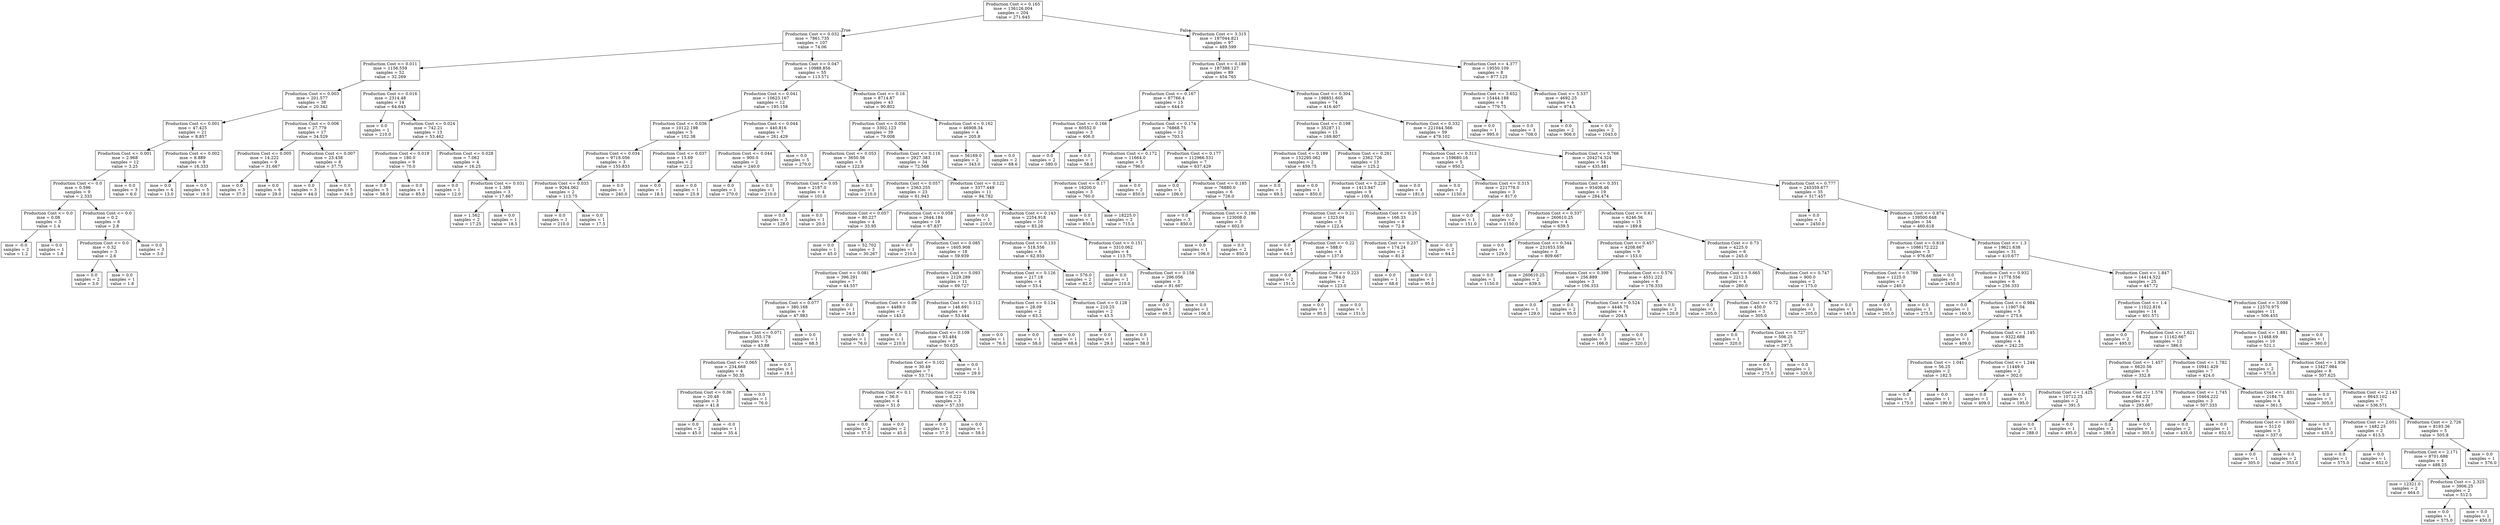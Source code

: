 digraph Tree {
node [shape=box] ;
0 [label="Production Cost <= 0.165\nmse = 136126.004\nsamples = 204\nvalue = 271.645"] ;
1 [label="Production Cost <= 0.032\nmse = 7861.735\nsamples = 107\nvalue = 74.06"] ;
0 -> 1 [labeldistance=2.5, labelangle=45, headlabel="True"] ;
2 [label="Production Cost <= 0.011\nmse = 1156.559\nsamples = 52\nvalue = 32.269"] ;
1 -> 2 ;
3 [label="Production Cost <= 0.003\nmse = 201.577\nsamples = 38\nvalue = 20.342"] ;
2 -> 3 ;
4 [label="Production Cost <= 0.001\nmse = 47.425\nsamples = 21\nvalue = 8.857"] ;
3 -> 4 ;
5 [label="Production Cost <= 0.001\nmse = 2.968\nsamples = 12\nvalue = 3.25"] ;
4 -> 5 ;
6 [label="Production Cost <= 0.0\nmse = 0.596\nsamples = 9\nvalue = 2.333"] ;
5 -> 6 ;
7 [label="Production Cost <= 0.0\nmse = 0.08\nsamples = 3\nvalue = 1.4"] ;
6 -> 7 ;
8 [label="mse = -0.0\nsamples = 2\nvalue = 1.2"] ;
7 -> 8 ;
9 [label="mse = 0.0\nsamples = 1\nvalue = 1.8"] ;
7 -> 9 ;
10 [label="Production Cost <= 0.0\nmse = 0.2\nsamples = 6\nvalue = 2.8"] ;
6 -> 10 ;
11 [label="Production Cost <= 0.0\nmse = 0.32\nsamples = 3\nvalue = 2.6"] ;
10 -> 11 ;
12 [label="mse = 0.0\nsamples = 2\nvalue = 3.0"] ;
11 -> 12 ;
13 [label="mse = 0.0\nsamples = 1\nvalue = 1.8"] ;
11 -> 13 ;
14 [label="mse = 0.0\nsamples = 3\nvalue = 3.0"] ;
10 -> 14 ;
15 [label="mse = 0.0\nsamples = 3\nvalue = 6.0"] ;
5 -> 15 ;
16 [label="Production Cost <= 0.002\nmse = 8.889\nsamples = 9\nvalue = 16.333"] ;
4 -> 16 ;
17 [label="mse = 0.0\nsamples = 4\nvalue = 13.0"] ;
16 -> 17 ;
18 [label="mse = 0.0\nsamples = 5\nvalue = 19.0"] ;
16 -> 18 ;
19 [label="Production Cost <= 0.006\nmse = 27.779\nsamples = 17\nvalue = 34.529"] ;
3 -> 19 ;
20 [label="Production Cost <= 0.005\nmse = 14.222\nsamples = 9\nvalue = 31.667"] ;
19 -> 20 ;
21 [label="mse = 0.0\nsamples = 3\nvalue = 37.0"] ;
20 -> 21 ;
22 [label="mse = 0.0\nsamples = 6\nvalue = 29.0"] ;
20 -> 22 ;
23 [label="Production Cost <= 0.007\nmse = 23.438\nsamples = 8\nvalue = 37.75"] ;
19 -> 23 ;
24 [label="mse = 0.0\nsamples = 3\nvalue = 44.0"] ;
23 -> 24 ;
25 [label="mse = 0.0\nsamples = 5\nvalue = 34.0"] ;
23 -> 25 ;
26 [label="Production Cost <= 0.016\nmse = 2314.48\nsamples = 14\nvalue = 64.643"] ;
2 -> 26 ;
27 [label="mse = 0.0\nsamples = 1\nvalue = 210.0"] ;
26 -> 27 ;
28 [label="Production Cost <= 0.024\nmse = 742.21\nsamples = 13\nvalue = 53.462"] ;
26 -> 28 ;
29 [label="Production Cost <= 0.019\nmse = 180.0\nsamples = 9\nvalue = 70.0"] ;
28 -> 29 ;
30 [label="mse = 0.0\nsamples = 5\nvalue = 58.0"] ;
29 -> 30 ;
31 [label="mse = 0.0\nsamples = 4\nvalue = 85.0"] ;
29 -> 31 ;
32 [label="Production Cost <= 0.028\nmse = 7.062\nsamples = 4\nvalue = 16.25"] ;
28 -> 32 ;
33 [label="mse = 0.0\nsamples = 1\nvalue = 12.0"] ;
32 -> 33 ;
34 [label="Production Cost <= 0.031\nmse = 1.389\nsamples = 3\nvalue = 17.667"] ;
32 -> 34 ;
35 [label="mse = 1.562\nsamples = 2\nvalue = 17.25"] ;
34 -> 35 ;
36 [label="mse = 0.0\nsamples = 1\nvalue = 18.5"] ;
34 -> 36 ;
37 [label="Production Cost <= 0.047\nmse = 10988.856\nsamples = 55\nvalue = 113.571"] ;
1 -> 37 ;
38 [label="Production Cost <= 0.041\nmse = 10623.167\nsamples = 12\nvalue = 195.158"] ;
37 -> 38 ;
39 [label="Production Cost <= 0.036\nmse = 10122.198\nsamples = 5\nvalue = 102.38"] ;
38 -> 39 ;
40 [label="Production Cost <= 0.034\nmse = 9718.056\nsamples = 3\nvalue = 155.833"] ;
39 -> 40 ;
41 [label="Production Cost <= 0.033\nmse = 9264.062\nsamples = 2\nvalue = 113.75"] ;
40 -> 41 ;
42 [label="mse = 0.0\nsamples = 1\nvalue = 210.0"] ;
41 -> 42 ;
43 [label="mse = 0.0\nsamples = 1\nvalue = 17.5"] ;
41 -> 43 ;
44 [label="mse = 0.0\nsamples = 1\nvalue = 240.0"] ;
40 -> 44 ;
45 [label="Production Cost <= 0.037\nmse = 13.69\nsamples = 2\nvalue = 22.2"] ;
39 -> 45 ;
46 [label="mse = 0.0\nsamples = 1\nvalue = 18.5"] ;
45 -> 46 ;
47 [label="mse = 0.0\nsamples = 1\nvalue = 25.9"] ;
45 -> 47 ;
48 [label="Production Cost <= 0.044\nmse = 440.816\nsamples = 7\nvalue = 261.429"] ;
38 -> 48 ;
49 [label="Production Cost <= 0.044\nmse = 900.0\nsamples = 2\nvalue = 240.0"] ;
48 -> 49 ;
50 [label="mse = 0.0\nsamples = 1\nvalue = 270.0"] ;
49 -> 50 ;
51 [label="mse = 0.0\nsamples = 1\nvalue = 210.0"] ;
49 -> 51 ;
52 [label="mse = 0.0\nsamples = 5\nvalue = 270.0"] ;
48 -> 52 ;
53 [label="Production Cost <= 0.16\nmse = 8714.87\nsamples = 43\nvalue = 90.802"] ;
37 -> 53 ;
54 [label="Production Cost <= 0.056\nmse = 3302.123\nsamples = 39\nvalue = 79.008"] ;
53 -> 54 ;
55 [label="Production Cost <= 0.053\nmse = 3650.56\nsamples = 5\nvalue = 122.8"] ;
54 -> 55 ;
56 [label="Production Cost <= 0.05\nmse = 2187.0\nsamples = 4\nvalue = 101.0"] ;
55 -> 56 ;
57 [label="mse = 0.0\nsamples = 3\nvalue = 128.0"] ;
56 -> 57 ;
58 [label="mse = 0.0\nsamples = 1\nvalue = 20.0"] ;
56 -> 58 ;
59 [label="mse = 0.0\nsamples = 1\nvalue = 210.0"] ;
55 -> 59 ;
60 [label="Production Cost <= 0.116\nmse = 2927.383\nsamples = 34\nvalue = 72.568"] ;
54 -> 60 ;
61 [label="Production Cost <= 0.057\nmse = 2363.255\nsamples = 23\nvalue = 61.943"] ;
60 -> 61 ;
62 [label="Production Cost <= 0.057\nmse = 80.227\nsamples = 4\nvalue = 33.95"] ;
61 -> 62 ;
63 [label="mse = 0.0\nsamples = 1\nvalue = 45.0"] ;
62 -> 63 ;
64 [label="mse = 52.702\nsamples = 3\nvalue = 30.267"] ;
62 -> 64 ;
65 [label="Production Cost <= 0.058\nmse = 2644.184\nsamples = 19\nvalue = 67.837"] ;
61 -> 65 ;
66 [label="mse = 0.0\nsamples = 1\nvalue = 210.0"] ;
65 -> 66 ;
67 [label="Production Cost <= 0.085\nmse = 1605.908\nsamples = 18\nvalue = 59.939"] ;
65 -> 67 ;
68 [label="Production Cost <= 0.081\nmse = 396.291\nsamples = 7\nvalue = 44.557"] ;
67 -> 68 ;
69 [label="Production Cost <= 0.077\nmse = 380.168\nsamples = 6\nvalue = 47.983"] ;
68 -> 69 ;
70 [label="Production Cost <= 0.071\nmse = 355.178\nsamples = 5\nvalue = 43.88"] ;
69 -> 70 ;
71 [label="Production Cost <= 0.065\nmse = 234.668\nsamples = 4\nvalue = 50.35"] ;
70 -> 71 ;
72 [label="Production Cost <= 0.06\nmse = 20.48\nsamples = 3\nvalue = 41.8"] ;
71 -> 72 ;
73 [label="mse = 0.0\nsamples = 2\nvalue = 45.0"] ;
72 -> 73 ;
74 [label="mse = -0.0\nsamples = 1\nvalue = 35.4"] ;
72 -> 74 ;
75 [label="mse = 0.0\nsamples = 1\nvalue = 76.0"] ;
71 -> 75 ;
76 [label="mse = 0.0\nsamples = 1\nvalue = 18.0"] ;
70 -> 76 ;
77 [label="mse = 0.0\nsamples = 1\nvalue = 68.5"] ;
69 -> 77 ;
78 [label="mse = 0.0\nsamples = 1\nvalue = 24.0"] ;
68 -> 78 ;
79 [label="Production Cost <= 0.093\nmse = 2129.289\nsamples = 11\nvalue = 69.727"] ;
67 -> 79 ;
80 [label="Production Cost <= 0.09\nmse = 4489.0\nsamples = 2\nvalue = 143.0"] ;
79 -> 80 ;
81 [label="mse = 0.0\nsamples = 1\nvalue = 76.0"] ;
80 -> 81 ;
82 [label="mse = 0.0\nsamples = 1\nvalue = 210.0"] ;
80 -> 82 ;
83 [label="Production Cost <= 0.112\nmse = 146.691\nsamples = 9\nvalue = 53.444"] ;
79 -> 83 ;
84 [label="Production Cost <= 0.109\nmse = 93.484\nsamples = 8\nvalue = 50.625"] ;
83 -> 84 ;
85 [label="Production Cost <= 0.102\nmse = 30.49\nsamples = 7\nvalue = 53.714"] ;
84 -> 85 ;
86 [label="Production Cost <= 0.1\nmse = 36.0\nsamples = 4\nvalue = 51.0"] ;
85 -> 86 ;
87 [label="mse = 0.0\nsamples = 2\nvalue = 57.0"] ;
86 -> 87 ;
88 [label="mse = 0.0\nsamples = 2\nvalue = 45.0"] ;
86 -> 88 ;
89 [label="Production Cost <= 0.104\nmse = 0.222\nsamples = 3\nvalue = 57.333"] ;
85 -> 89 ;
90 [label="mse = 0.0\nsamples = 2\nvalue = 57.0"] ;
89 -> 90 ;
91 [label="mse = 0.0\nsamples = 1\nvalue = 58.0"] ;
89 -> 91 ;
92 [label="mse = 0.0\nsamples = 1\nvalue = 29.0"] ;
84 -> 92 ;
93 [label="mse = 0.0\nsamples = 1\nvalue = 76.0"] ;
83 -> 93 ;
94 [label="Production Cost <= 0.122\nmse = 3377.449\nsamples = 11\nvalue = 94.782"] ;
60 -> 94 ;
95 [label="mse = 0.0\nsamples = 1\nvalue = 210.0"] ;
94 -> 95 ;
96 [label="Production Cost <= 0.143\nmse = 2254.918\nsamples = 10\nvalue = 83.26"] ;
94 -> 96 ;
97 [label="Production Cost <= 0.133\nmse = 518.556\nsamples = 6\nvalue = 62.933"] ;
96 -> 97 ;
98 [label="Production Cost <= 0.126\nmse = 217.18\nsamples = 4\nvalue = 53.4"] ;
97 -> 98 ;
99 [label="Production Cost <= 0.124\nmse = 28.09\nsamples = 2\nvalue = 63.3"] ;
98 -> 99 ;
100 [label="mse = 0.0\nsamples = 1\nvalue = 58.0"] ;
99 -> 100 ;
101 [label="mse = 0.0\nsamples = 1\nvalue = 68.6"] ;
99 -> 101 ;
102 [label="Production Cost <= 0.128\nmse = 210.25\nsamples = 2\nvalue = 43.5"] ;
98 -> 102 ;
103 [label="mse = 0.0\nsamples = 1\nvalue = 29.0"] ;
102 -> 103 ;
104 [label="mse = 0.0\nsamples = 1\nvalue = 58.0"] ;
102 -> 104 ;
105 [label="mse = 576.0\nsamples = 2\nvalue = 82.0"] ;
97 -> 105 ;
106 [label="Production Cost <= 0.151\nmse = 3310.062\nsamples = 4\nvalue = 113.75"] ;
96 -> 106 ;
107 [label="mse = 0.0\nsamples = 1\nvalue = 210.0"] ;
106 -> 107 ;
108 [label="Production Cost <= 0.158\nmse = 296.056\nsamples = 3\nvalue = 81.667"] ;
106 -> 108 ;
109 [label="mse = 0.0\nsamples = 2\nvalue = 69.5"] ;
108 -> 109 ;
110 [label="mse = 0.0\nsamples = 1\nvalue = 106.0"] ;
108 -> 110 ;
111 [label="Production Cost <= 0.162\nmse = 46908.34\nsamples = 4\nvalue = 205.8"] ;
53 -> 111 ;
112 [label="mse = 56169.0\nsamples = 2\nvalue = 343.0"] ;
111 -> 112 ;
113 [label="mse = 0.0\nsamples = 2\nvalue = 68.6"] ;
111 -> 113 ;
114 [label="Production Cost <= 3.315\nmse = 187044.821\nsamples = 97\nvalue = 489.599"] ;
0 -> 114 [labeldistance=2.5, labelangle=-45, headlabel="False"] ;
115 [label="Production Cost <= 0.188\nmse = 187388.127\nsamples = 89\nvalue = 454.765"] ;
114 -> 115 ;
116 [label="Production Cost <= 0.167\nmse = 87766.4\nsamples = 15\nvalue = 644.0"] ;
115 -> 116 ;
117 [label="Production Cost <= 0.166\nmse = 60552.0\nsamples = 3\nvalue = 406.0"] ;
116 -> 117 ;
118 [label="mse = 0.0\nsamples = 2\nvalue = 580.0"] ;
117 -> 118 ;
119 [label="mse = 0.0\nsamples = 1\nvalue = 58.0"] ;
117 -> 119 ;
120 [label="Production Cost <= 0.174\nmse = 76868.75\nsamples = 12\nvalue = 703.5"] ;
116 -> 120 ;
121 [label="Production Cost <= 0.172\nmse = 11664.0\nsamples = 5\nvalue = 796.0"] ;
120 -> 121 ;
122 [label="Production Cost <= 0.17\nmse = 16200.0\nsamples = 3\nvalue = 760.0"] ;
121 -> 122 ;
123 [label="mse = 0.0\nsamples = 1\nvalue = 850.0"] ;
122 -> 123 ;
124 [label="mse = 18225.0\nsamples = 2\nvalue = 715.0"] ;
122 -> 124 ;
125 [label="mse = 0.0\nsamples = 2\nvalue = 850.0"] ;
121 -> 125 ;
126 [label="Production Cost <= 0.177\nmse = 112966.531\nsamples = 7\nvalue = 637.429"] ;
120 -> 126 ;
127 [label="mse = 0.0\nsamples = 1\nvalue = 106.0"] ;
126 -> 127 ;
128 [label="Production Cost <= 0.185\nmse = 76880.0\nsamples = 6\nvalue = 726.0"] ;
126 -> 128 ;
129 [label="mse = 0.0\nsamples = 3\nvalue = 850.0"] ;
128 -> 129 ;
130 [label="Production Cost <= 0.186\nmse = 123008.0\nsamples = 3\nvalue = 602.0"] ;
128 -> 130 ;
131 [label="mse = 0.0\nsamples = 1\nvalue = 106.0"] ;
130 -> 131 ;
132 [label="mse = 0.0\nsamples = 2\nvalue = 850.0"] ;
130 -> 132 ;
133 [label="Production Cost <= 0.304\nmse = 198851.605\nsamples = 74\nvalue = 416.407"] ;
115 -> 133 ;
134 [label="Production Cost <= 0.198\nmse = 35287.11\nsamples = 15\nvalue = 169.807"] ;
133 -> 134 ;
135 [label="Production Cost <= 0.189\nmse = 152295.062\nsamples = 2\nvalue = 459.75"] ;
134 -> 135 ;
136 [label="mse = 0.0\nsamples = 1\nvalue = 69.5"] ;
135 -> 136 ;
137 [label="mse = 0.0\nsamples = 1\nvalue = 850.0"] ;
135 -> 137 ;
138 [label="Production Cost <= 0.261\nmse = 2362.726\nsamples = 13\nvalue = 125.2"] ;
134 -> 138 ;
139 [label="Production Cost <= 0.228\nmse = 1413.947\nsamples = 9\nvalue = 100.4"] ;
138 -> 139 ;
140 [label="Production Cost <= 0.21\nmse = 1323.04\nsamples = 5\nvalue = 122.4"] ;
139 -> 140 ;
141 [label="mse = 0.0\nsamples = 1\nvalue = 64.0"] ;
140 -> 141 ;
142 [label="Production Cost <= 0.22\nmse = 588.0\nsamples = 4\nvalue = 137.0"] ;
140 -> 142 ;
143 [label="mse = 0.0\nsamples = 2\nvalue = 151.0"] ;
142 -> 143 ;
144 [label="Production Cost <= 0.223\nmse = 784.0\nsamples = 2\nvalue = 123.0"] ;
142 -> 144 ;
145 [label="mse = 0.0\nsamples = 1\nvalue = 95.0"] ;
144 -> 145 ;
146 [label="mse = 0.0\nsamples = 1\nvalue = 151.0"] ;
144 -> 146 ;
147 [label="Production Cost <= 0.25\nmse = 166.33\nsamples = 4\nvalue = 72.9"] ;
139 -> 147 ;
148 [label="Production Cost <= 0.237\nmse = 174.24\nsamples = 2\nvalue = 81.8"] ;
147 -> 148 ;
149 [label="mse = 0.0\nsamples = 1\nvalue = 68.6"] ;
148 -> 149 ;
150 [label="mse = 0.0\nsamples = 1\nvalue = 95.0"] ;
148 -> 150 ;
151 [label="mse = -0.0\nsamples = 2\nvalue = 64.0"] ;
147 -> 151 ;
152 [label="mse = 0.0\nsamples = 4\nvalue = 181.0"] ;
138 -> 152 ;
153 [label="Production Cost <= 0.332\nmse = 221044.566\nsamples = 59\nvalue = 479.102"] ;
133 -> 153 ;
154 [label="Production Cost <= 0.313\nmse = 159680.16\nsamples = 5\nvalue = 950.2"] ;
153 -> 154 ;
155 [label="mse = 0.0\nsamples = 2\nvalue = 1150.0"] ;
154 -> 155 ;
156 [label="Production Cost <= 0.315\nmse = 221778.0\nsamples = 3\nvalue = 817.0"] ;
154 -> 156 ;
157 [label="mse = 0.0\nsamples = 1\nvalue = 151.0"] ;
156 -> 157 ;
158 [label="mse = 0.0\nsamples = 2\nvalue = 1150.0"] ;
156 -> 158 ;
159 [label="Production Cost <= 0.766\nmse = 204274.324\nsamples = 54\nvalue = 435.481"] ;
153 -> 159 ;
160 [label="Production Cost <= 0.351\nmse = 93408.46\nsamples = 19\nvalue = 284.474"] ;
159 -> 160 ;
161 [label="Production Cost <= 0.337\nmse = 260610.25\nsamples = 4\nvalue = 639.5"] ;
160 -> 161 ;
162 [label="mse = 0.0\nsamples = 1\nvalue = 129.0"] ;
161 -> 162 ;
163 [label="Production Cost <= 0.344\nmse = 231653.556\nsamples = 3\nvalue = 809.667"] ;
161 -> 163 ;
164 [label="mse = 0.0\nsamples = 1\nvalue = 1150.0"] ;
163 -> 164 ;
165 [label="mse = 260610.25\nsamples = 2\nvalue = 639.5"] ;
163 -> 165 ;
166 [label="Production Cost <= 0.61\nmse = 6246.56\nsamples = 15\nvalue = 189.8"] ;
160 -> 166 ;
167 [label="Production Cost <= 0.457\nmse = 4208.667\nsamples = 9\nvalue = 153.0"] ;
166 -> 167 ;
168 [label="Production Cost <= 0.399\nmse = 256.889\nsamples = 3\nvalue = 106.333"] ;
167 -> 168 ;
169 [label="mse = 0.0\nsamples = 1\nvalue = 129.0"] ;
168 -> 169 ;
170 [label="mse = 0.0\nsamples = 2\nvalue = 95.0"] ;
168 -> 170 ;
171 [label="Production Cost <= 0.576\nmse = 4551.222\nsamples = 6\nvalue = 176.333"] ;
167 -> 171 ;
172 [label="Production Cost <= 0.524\nmse = 4446.75\nsamples = 4\nvalue = 204.5"] ;
171 -> 172 ;
173 [label="mse = 0.0\nsamples = 3\nvalue = 166.0"] ;
172 -> 173 ;
174 [label="mse = 0.0\nsamples = 1\nvalue = 320.0"] ;
172 -> 174 ;
175 [label="mse = 0.0\nsamples = 2\nvalue = 120.0"] ;
171 -> 175 ;
176 [label="Production Cost <= 0.73\nmse = 4225.0\nsamples = 6\nvalue = 245.0"] ;
166 -> 176 ;
177 [label="Production Cost <= 0.665\nmse = 2212.5\nsamples = 4\nvalue = 280.0"] ;
176 -> 177 ;
178 [label="mse = 0.0\nsamples = 1\nvalue = 205.0"] ;
177 -> 178 ;
179 [label="Production Cost <= 0.72\nmse = 450.0\nsamples = 3\nvalue = 305.0"] ;
177 -> 179 ;
180 [label="mse = 0.0\nsamples = 1\nvalue = 320.0"] ;
179 -> 180 ;
181 [label="Production Cost <= 0.727\nmse = 506.25\nsamples = 2\nvalue = 297.5"] ;
179 -> 181 ;
182 [label="mse = 0.0\nsamples = 1\nvalue = 275.0"] ;
181 -> 182 ;
183 [label="mse = 0.0\nsamples = 1\nvalue = 320.0"] ;
181 -> 183 ;
184 [label="Production Cost <= 0.747\nmse = 900.0\nsamples = 2\nvalue = 175.0"] ;
176 -> 184 ;
185 [label="mse = 0.0\nsamples = 1\nvalue = 205.0"] ;
184 -> 185 ;
186 [label="mse = 0.0\nsamples = 1\nvalue = 145.0"] ;
184 -> 186 ;
187 [label="Production Cost <= 0.777\nmse = 245359.677\nsamples = 35\nvalue = 517.457"] ;
159 -> 187 ;
188 [label="mse = 0.0\nsamples = 1\nvalue = 2450.0"] ;
187 -> 188 ;
189 [label="Production Cost <= 0.874\nmse = 139500.648\nsamples = 34\nvalue = 460.618"] ;
187 -> 189 ;
190 [label="Production Cost <= 0.818\nmse = 1086172.222\nsamples = 3\nvalue = 976.667"] ;
189 -> 190 ;
191 [label="Production Cost <= 0.789\nmse = 1225.0\nsamples = 2\nvalue = 240.0"] ;
190 -> 191 ;
192 [label="mse = 0.0\nsamples = 1\nvalue = 205.0"] ;
191 -> 192 ;
193 [label="mse = 0.0\nsamples = 1\nvalue = 275.0"] ;
191 -> 193 ;
194 [label="mse = 0.0\nsamples = 1\nvalue = 2450.0"] ;
190 -> 194 ;
195 [label="Production Cost <= 1.3\nmse = 19621.638\nsamples = 31\nvalue = 410.677"] ;
189 -> 195 ;
196 [label="Production Cost <= 0.932\nmse = 11778.556\nsamples = 6\nvalue = 256.333"] ;
195 -> 196 ;
197 [label="mse = 0.0\nsamples = 1\nvalue = 160.0"] ;
196 -> 197 ;
198 [label="Production Cost <= 0.984\nmse = 11907.04\nsamples = 5\nvalue = 275.6"] ;
196 -> 198 ;
199 [label="mse = 0.0\nsamples = 1\nvalue = 409.0"] ;
198 -> 199 ;
200 [label="Production Cost <= 1.145\nmse = 9322.688\nsamples = 4\nvalue = 242.25"] ;
198 -> 200 ;
201 [label="Production Cost <= 1.041\nmse = 56.25\nsamples = 2\nvalue = 182.5"] ;
200 -> 201 ;
202 [label="mse = 0.0\nsamples = 1\nvalue = 175.0"] ;
201 -> 202 ;
203 [label="mse = 0.0\nsamples = 1\nvalue = 190.0"] ;
201 -> 203 ;
204 [label="Production Cost <= 1.244\nmse = 11449.0\nsamples = 2\nvalue = 302.0"] ;
200 -> 204 ;
205 [label="mse = 0.0\nsamples = 1\nvalue = 409.0"] ;
204 -> 205 ;
206 [label="mse = 0.0\nsamples = 1\nvalue = 195.0"] ;
204 -> 206 ;
207 [label="Production Cost <= 1.847\nmse = 14414.522\nsamples = 25\nvalue = 447.72"] ;
195 -> 207 ;
208 [label="Production Cost <= 1.4\nmse = 11022.816\nsamples = 14\nvalue = 401.571"] ;
207 -> 208 ;
209 [label="mse = 0.0\nsamples = 2\nvalue = 495.0"] ;
208 -> 209 ;
210 [label="Production Cost <= 1.621\nmse = 11162.667\nsamples = 12\nvalue = 386.0"] ;
208 -> 210 ;
211 [label="Production Cost <= 1.457\nmse = 6620.56\nsamples = 5\nvalue = 332.8"] ;
210 -> 211 ;
212 [label="Production Cost <= 1.425\nmse = 10712.25\nsamples = 2\nvalue = 391.5"] ;
211 -> 212 ;
213 [label="mse = 0.0\nsamples = 1\nvalue = 288.0"] ;
212 -> 213 ;
214 [label="mse = 0.0\nsamples = 1\nvalue = 495.0"] ;
212 -> 214 ;
215 [label="Production Cost <= 1.576\nmse = 64.222\nsamples = 3\nvalue = 293.667"] ;
211 -> 215 ;
216 [label="mse = 0.0\nsamples = 2\nvalue = 288.0"] ;
215 -> 216 ;
217 [label="mse = 0.0\nsamples = 1\nvalue = 305.0"] ;
215 -> 217 ;
218 [label="Production Cost <= 1.782\nmse = 10941.429\nsamples = 7\nvalue = 424.0"] ;
210 -> 218 ;
219 [label="Production Cost <= 1.745\nmse = 10464.222\nsamples = 3\nvalue = 507.333"] ;
218 -> 219 ;
220 [label="mse = 0.0\nsamples = 2\nvalue = 435.0"] ;
219 -> 220 ;
221 [label="mse = 0.0\nsamples = 1\nvalue = 652.0"] ;
219 -> 221 ;
222 [label="Production Cost <= 1.831\nmse = 2184.75\nsamples = 4\nvalue = 361.5"] ;
218 -> 222 ;
223 [label="Production Cost <= 1.803\nmse = 512.0\nsamples = 3\nvalue = 337.0"] ;
222 -> 223 ;
224 [label="mse = 0.0\nsamples = 1\nvalue = 305.0"] ;
223 -> 224 ;
225 [label="mse = 0.0\nsamples = 2\nvalue = 353.0"] ;
223 -> 225 ;
226 [label="mse = 0.0\nsamples = 1\nvalue = 435.0"] ;
222 -> 226 ;
227 [label="Production Cost <= 3.098\nmse = 12570.975\nsamples = 11\nvalue = 506.455"] ;
207 -> 227 ;
228 [label="Production Cost <= 1.881\nmse = 11468.69\nsamples = 10\nvalue = 521.1"] ;
227 -> 228 ;
229 [label="mse = 0.0\nsamples = 2\nvalue = 575.0"] ;
228 -> 229 ;
230 [label="Production Cost <= 1.936\nmse = 13427.984\nsamples = 8\nvalue = 507.625"] ;
228 -> 230 ;
231 [label="mse = 0.0\nsamples = 1\nvalue = 305.0"] ;
230 -> 231 ;
232 [label="Production Cost <= 2.143\nmse = 8643.102\nsamples = 7\nvalue = 536.571"] ;
230 -> 232 ;
233 [label="Production Cost <= 2.051\nmse = 1482.25\nsamples = 2\nvalue = 613.5"] ;
232 -> 233 ;
234 [label="mse = 0.0\nsamples = 1\nvalue = 575.0"] ;
233 -> 234 ;
235 [label="mse = 0.0\nsamples = 1\nvalue = 652.0"] ;
233 -> 235 ;
236 [label="Production Cost <= 2.726\nmse = 8193.36\nsamples = 5\nvalue = 505.8"] ;
232 -> 236 ;
237 [label="Production Cost <= 2.171\nmse = 8701.688\nsamples = 4\nvalue = 488.25"] ;
236 -> 237 ;
238 [label="mse = 12321.0\nsamples = 2\nvalue = 464.0"] ;
237 -> 238 ;
239 [label="Production Cost <= 2.325\nmse = 3906.25\nsamples = 2\nvalue = 512.5"] ;
237 -> 239 ;
240 [label="mse = 0.0\nsamples = 1\nvalue = 575.0"] ;
239 -> 240 ;
241 [label="mse = 0.0\nsamples = 1\nvalue = 450.0"] ;
239 -> 241 ;
242 [label="mse = 0.0\nsamples = 1\nvalue = 576.0"] ;
236 -> 242 ;
243 [label="mse = 0.0\nsamples = 1\nvalue = 360.0"] ;
227 -> 243 ;
244 [label="Production Cost <= 4.377\nmse = 19550.109\nsamples = 8\nvalue = 877.125"] ;
114 -> 244 ;
245 [label="Production Cost <= 3.652\nmse = 15444.188\nsamples = 4\nvalue = 779.75"] ;
244 -> 245 ;
246 [label="mse = 0.0\nsamples = 1\nvalue = 995.0"] ;
245 -> 246 ;
247 [label="mse = 0.0\nsamples = 3\nvalue = 708.0"] ;
245 -> 247 ;
248 [label="Production Cost <= 5.537\nmse = 4692.25\nsamples = 4\nvalue = 974.5"] ;
244 -> 248 ;
249 [label="mse = 0.0\nsamples = 2\nvalue = 906.0"] ;
248 -> 249 ;
250 [label="mse = 0.0\nsamples = 2\nvalue = 1043.0"] ;
248 -> 250 ;
}